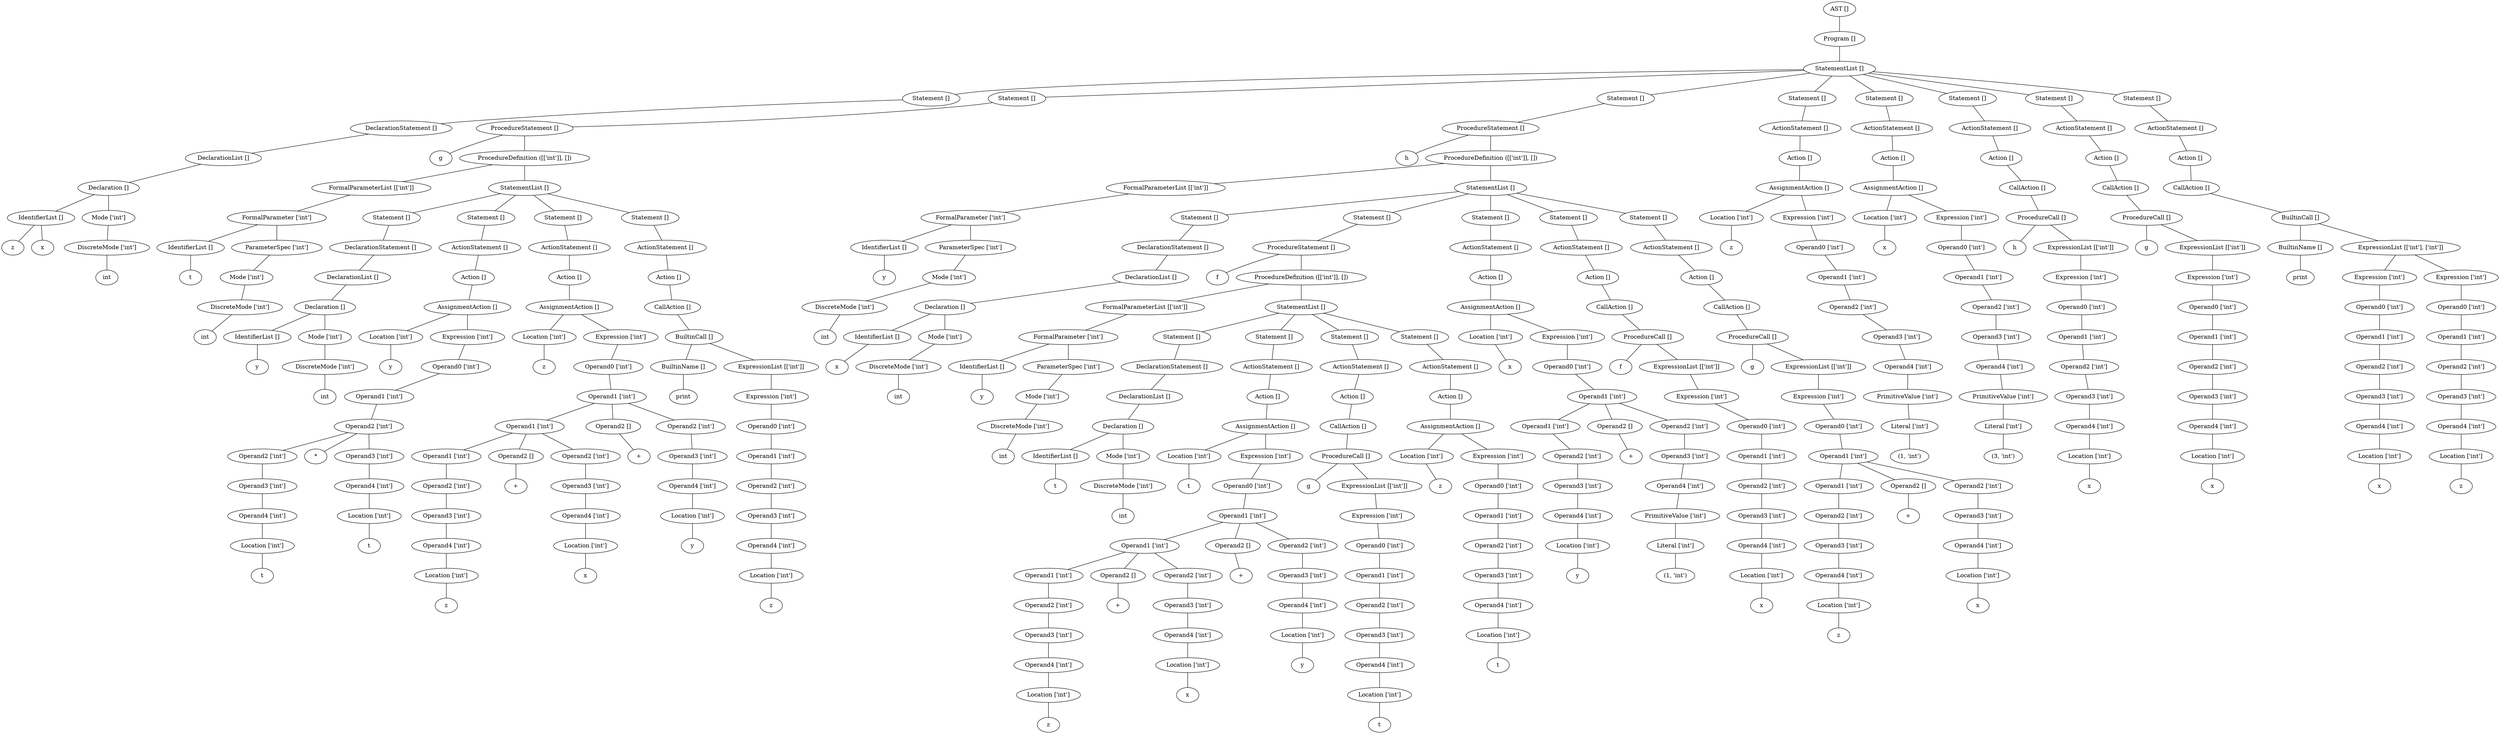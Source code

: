 graph G {
139882361624168 [label="AST []"];
139882361624280 [label="AST []"];
139882361624168 -- 139882361624280;
139882361624280 [label="Program []"];
139882361625176 [label="Program []"];
139882361624280 -- 139882361625176;
139882361625176 [label="StatementList []"];
139882368490800 [label="StatementList []"];
139882361625176 -- 139882368490800;
139882368490800 [label="Statement []"];
139882368421056 [label="Statement []"];
139882368490800 -- 139882368421056;
139882368421056 [label="DeclarationStatement []"];
139882361781216 [label="DeclarationStatement []"];
139882368421056 -- 139882361781216;
139882361781216 [label="DeclarationList []"];
139882368031824 [label="DeclarationList []"];
139882361781216 -- 139882368031824;
139882368031824 [label="Declaration []"];
139882368029696 [label="Declaration []"];
139882368031824 -- 139882368029696;
139882368029696 [label="IdentifierList []"];
12088531914286203526 [label=z];
139882368029696 -- 12088531914286203526;
9764733096586455862 [label=x];
139882368029696 -- 9764733096586455862;
139882368418928 [label="Declaration []"];
139882368031824 -- 139882368418928;
139882368418928 [label="Mode ['int']"];
139882367261496 [label="Mode ['int']"];
139882368418928 -- 139882367261496;
139882367261496 [label="DiscreteMode ['int']"];
9551794071788942203 [label=int];
139882367261496 -- 9551794071788942203;
139882368032048 [label="StatementList []"];
139882361625176 -- 139882368032048;
139882368032048 [label="Statement []"];
139882368031992 [label="Statement []"];
139882368032048 -- 139882368031992;
139882368031992 [label="ProcedureStatement []"];
9229173465375744227 [label=g];
139882368031992 -- 9229173465375744227;
139882392525008 [label="ProcedureStatement []"];
139882368031992 -- 139882392525008;
139882392525008 [label="ProcedureDefinition ([['int']], [])"];
139882368031936 [label="ProcedureDefinition ([['int']], [])"];
139882392525008 -- 139882368031936;
139882368031936 [label="FormalParameterList [['int']]"];
139882368032496 [label="FormalParameterList [['int']]"];
139882368031936 -- 139882368032496;
139882368032496 [label="FormalParameter ['int']"];
139882368032216 [label="FormalParameter ['int']"];
139882368032496 -- 139882368032216;
139882368032216 [label="IdentifierList []"];
10571625333401249136 [label=t];
139882368032216 -- 10571625333401249136;
139882368032384 [label="FormalParameter ['int']"];
139882368032496 -- 139882368032384;
139882368032384 [label="ParameterSpec ['int']"];
139882368032272 [label="ParameterSpec ['int']"];
139882368032384 -- 139882368032272;
139882368032272 [label="Mode ['int']"];
139882368031712 [label="Mode ['int']"];
139882368032272 -- 139882368031712;
139882368031712 [label="DiscreteMode ['int']"];
10963592854388735508 [label=int];
139882368031712 -- 10963592854388735508;
139882392526184 [label="ProcedureDefinition ([['int']], [])"];
139882392525008 -- 139882392526184;
139882392526184 [label="StatementList []"];
139882392522880 [label="StatementList []"];
139882392526184 -- 139882392522880;
139882392522880 [label="Statement []"];
139882392523272 [label="Statement []"];
139882392522880 -- 139882392523272;
139882392523272 [label="DeclarationStatement []"];
139882368032608 [label="DeclarationStatement []"];
139882392523272 -- 139882368032608;
139882368032608 [label="DeclarationList []"];
139882392523104 [label="DeclarationList []"];
139882368032608 -- 139882392523104;
139882392523104 [label="Declaration []"];
139882392522936 [label="Declaration []"];
139882392523104 -- 139882392522936;
139882392522936 [label="IdentifierList []"];
10332122304135463111 [label=y];
139882392522936 -- 10332122304135463111;
139882392522992 [label="Declaration []"];
139882392523104 -- 139882392522992;
139882392522992 [label="Mode ['int']"];
139882368032552 [label="Mode ['int']"];
139882392522992 -- 139882368032552;
139882368032552 [label="DiscreteMode ['int']"];
13379776134826418608 [label=int];
139882368032552 -- 13379776134826418608;
139882392524056 [label="StatementList []"];
139882392526184 -- 139882392524056;
139882392524056 [label="Statement []"];
139882392524168 [label="Statement []"];
139882392524056 -- 139882392524168;
139882392524168 [label="ActionStatement []"];
139882368526600 [label="ActionStatement []"];
139882392524168 -- 139882368526600;
139882368526600 [label="Action []"];
139882392523608 [label="Action []"];
139882368526600 -- 139882392523608;
139882392523608 [label="AssignmentAction []"];
139882392523384 [label="AssignmentAction []"];
139882392523608 -- 139882392523384;
139882392523384 [label="Location ['int']"];
10137377978372555676 [label=y];
139882392523384 -- 10137377978372555676;
139882368525704 [label="AssignmentAction []"];
139882392523608 -- 139882368525704;
139882368525704 [label="Expression ['int']"];
139882392524112 [label="Expression ['int']"];
139882368525704 -- 139882392524112;
139882392524112 [label="Operand0 ['int']"];
139882392523776 [label="Operand0 ['int']"];
139882392524112 -- 139882392523776;
139882392523776 [label="Operand1 ['int']"];
139882392524000 [label="Operand1 ['int']"];
139882392523776 -- 139882392524000;
139882392524000 [label="Operand2 ['int']"];
139882392523664 [label="Operand2 ['int']"];
139882392524000 -- 139882392523664;
139882392523664 [label="Operand2 ['int']"];
139882392523496 [label="Operand2 ['int']"];
139882392523664 -- 139882392523496;
139882392523496 [label="Operand3 ['int']"];
139882392523552 [label="Operand3 ['int']"];
139882392523496 -- 139882392523552;
139882392523552 [label="Operand4 ['int']"];
139882392523440 [label="Operand4 ['int']"];
139882392523552 -- 139882392523440;
139882392523440 [label="Location ['int']"];
12617390374799254763 [label=t];
139882392523440 -- 12617390374799254763;
13700372746675149153 [label="*"];
139882392524000 -- 13700372746675149153;
139882392523832 [label="Operand2 ['int']"];
139882392524000 -- 139882392523832;
139882392523832 [label="Operand3 ['int']"];
139882392523888 [label="Operand3 ['int']"];
139882392523832 -- 139882392523888;
139882392523888 [label="Operand4 ['int']"];
139882392523720 [label="Operand4 ['int']"];
139882392523888 -- 139882392523720;
139882392523720 [label="Location ['int']"];
12515049672600481998 [label=t];
139882392523720 -- 12515049672600481998;
139882392525512 [label="StatementList []"];
139882392526184 -- 139882392525512;
139882392525512 [label="Statement []"];
139882392525344 [label="Statement []"];
139882392525512 -- 139882392525344;
139882392525344 [label="ActionStatement []"];
139882392524280 [label="ActionStatement []"];
139882392525344 -- 139882392524280;
139882392524280 [label="Action []"];
139882392525456 [label="Action []"];
139882392524280 -- 139882392525456;
139882392525456 [label="AssignmentAction []"];
139882392522824 [label="AssignmentAction []"];
139882392525456 -- 139882392522824;
139882392522824 [label="Location ['int']"];
12172554171077506974 [label=z];
139882392522824 -- 12172554171077506974;
139882392525400 [label="AssignmentAction []"];
139882392525456 -- 139882392525400;
139882392525400 [label="Expression ['int']"];
139882392525064 [label="Expression ['int']"];
139882392525400 -- 139882392525064;
139882392525064 [label="Operand0 ['int']"];
139882392525288 [label="Operand0 ['int']"];
139882392525064 -- 139882392525288;
139882392525288 [label="Operand1 ['int']"];
139882392524952 [label="Operand1 ['int']"];
139882392525288 -- 139882392524952;
139882392524952 [label="Operand1 ['int']"];
139882392524504 [label="Operand1 ['int']"];
139882392524952 -- 139882392524504;
139882392524504 [label="Operand1 ['int']"];
139882392524448 [label="Operand1 ['int']"];
139882392524504 -- 139882392524448;
139882392524448 [label="Operand2 ['int']"];
139882392523216 [label="Operand2 ['int']"];
139882392524448 -- 139882392523216;
139882392523216 [label="Operand3 ['int']"];
139882392523160 [label="Operand3 ['int']"];
139882392523216 -- 139882392523160;
139882392523160 [label="Operand4 ['int']"];
139882392524224 [label="Operand4 ['int']"];
139882392523160 -- 139882392524224;
139882392524224 [label="Location ['int']"];
12083404329531820080 [label=z];
139882392524224 -- 12083404329531820080;
139882392524560 [label="Operand1 ['int']"];
139882392524952 -- 139882392524560;
139882392524560 [label="Operand2 []"];
9390084425887618687 [label="+"];
139882392524560 -- 9390084425887618687;
139882392524896 [label="Operand1 ['int']"];
139882392524952 -- 139882392524896;
139882392524896 [label="Operand2 ['int']"];
139882392524784 [label="Operand2 ['int']"];
139882392524896 -- 139882392524784;
139882392524784 [label="Operand3 ['int']"];
139882392524728 [label="Operand3 ['int']"];
139882392524784 -- 139882392524728;
139882392524728 [label="Operand4 ['int']"];
139882392524392 [label="Operand4 ['int']"];
139882392524728 -- 139882392524392;
139882392524392 [label="Location ['int']"];
11311121684742536955 [label=x];
139882392524392 -- 11311121684742536955;
139882392524616 [label="Operand1 ['int']"];
139882392525288 -- 139882392524616;
139882392524616 [label="Operand2 []"];
11432014854355377902 [label="+"];
139882392524616 -- 11432014854355377902;
139882392525232 [label="Operand1 ['int']"];
139882392525288 -- 139882392525232;
139882392525232 [label="Operand2 ['int']"];
139882392524672 [label="Operand2 ['int']"];
139882392525232 -- 139882392524672;
139882392524672 [label="Operand3 ['int']"];
139882392525176 [label="Operand3 ['int']"];
139882392524672 -- 139882392525176;
139882392525176 [label="Operand4 ['int']"];
139882392524840 [label="Operand4 ['int']"];
139882392525176 -- 139882392524840;
139882392524840 [label="Location ['int']"];
13548373932292020656 [label=y];
139882392524840 -- 13548373932292020656;
139882392525624 [label="StatementList []"];
139882392526184 -- 139882392525624;
139882392525624 [label="Statement []"];
139882392526352 [label="Statement []"];
139882392525624 -- 139882392526352;
139882392526352 [label="ActionStatement []"];
139882392526240 [label="ActionStatement []"];
139882392526352 -- 139882392526240;
139882392526240 [label="Action []"];
139882392525680 [label="Action []"];
139882392526240 -- 139882392525680;
139882392525680 [label="CallAction []"];
139882392526128 [label="CallAction []"];
139882392525680 -- 139882392526128;
139882392526128 [label="BuiltinCall []"];
139882392523944 [label="BuiltinCall []"];
139882392526128 -- 139882392523944;
139882392523944 [label="BuiltinName []"];
9621369293043526323 [label=print];
139882392523944 -- 9621369293043526323;
139882392526072 [label="BuiltinCall []"];
139882392526128 -- 139882392526072;
139882392526072 [label="ExpressionList [['int']]"];
139882392526016 [label="ExpressionList [['int']]"];
139882392526072 -- 139882392526016;
139882392526016 [label="Expression ['int']"];
139882392525960 [label="Expression ['int']"];
139882392526016 -- 139882392525960;
139882392525960 [label="Operand0 ['int']"];
139882392525904 [label="Operand0 ['int']"];
139882392525960 -- 139882392525904;
139882392525904 [label="Operand1 ['int']"];
139882392525848 [label="Operand1 ['int']"];
139882392525904 -- 139882392525848;
139882392525848 [label="Operand2 ['int']"];
139882392523328 [label="Operand2 ['int']"];
139882392525848 -- 139882392523328;
139882392523328 [label="Operand3 ['int']"];
139882392525736 [label="Operand3 ['int']"];
139882392523328 -- 139882392525736;
139882392525736 [label="Operand4 ['int']"];
139882392525568 [label="Operand4 ['int']"];
139882392525736 -- 139882392525568;
139882392525568 [label="Location ['int']"];
12052496194928342673 [label=z];
139882392525568 -- 12052496194928342673;
139882368032440 [label="StatementList []"];
139882361625176 -- 139882368032440;
139882368032440 [label="Statement []"];
139882368032720 [label="Statement []"];
139882368032440 -- 139882368032720;
139882368032720 [label="ProcedureStatement []"];
13054237210320153927 [label=h];
139882368032720 -- 13054237210320153927;
139882362591328 [label="ProcedureStatement []"];
139882368032720 -- 139882362591328;
139882362591328 [label="ProcedureDefinition ([['int']], [])"];
139882393038744 [label="ProcedureDefinition ([['int']], [])"];
139882362591328 -- 139882393038744;
139882393038744 [label="FormalParameterList [['int']]"];
139882392525792 [label="FormalParameterList [['int']]"];
139882393038744 -- 139882392525792;
139882392525792 [label="FormalParameter ['int']"];
139882368538888 [label="FormalParameter ['int']"];
139882392525792 -- 139882368538888;
139882368538888 [label="IdentifierList []"];
11773752088839586211 [label=y];
139882368538888 -- 11773752088839586211;
139882368032104 [label="FormalParameter ['int']"];
139882392525792 -- 139882368032104;
139882368032104 [label="ParameterSpec ['int']"];
139882392526296 [label="ParameterSpec ['int']"];
139882368032104 -- 139882392526296;
139882392526296 [label="Mode ['int']"];
139882368032664 [label="Mode ['int']"];
139882392526296 -- 139882368032664;
139882368032664 [label="DiscreteMode ['int']"];
12284184705765681773 [label=int];
139882368032664 -- 12284184705765681773;
139882362592168 [label="ProcedureDefinition ([['int']], [])"];
139882362591328 -- 139882362592168;
139882362592168 [label="StatementList []"];
139882367746176 [label="StatementList []"];
139882362592168 -- 139882367746176;
139882367746176 [label="Statement []"];
139882367746568 [label="Statement []"];
139882367746176 -- 139882367746568;
139882367746568 [label="DeclarationStatement []"];
139882392526632 [label="DeclarationStatement []"];
139882367746568 -- 139882392526632;
139882392526632 [label="DeclarationList []"];
139882367746400 [label="DeclarationList []"];
139882392526632 -- 139882367746400;
139882367746400 [label="Declaration []"];
139882367746232 [label="Declaration []"];
139882367746400 -- 139882367746232;
139882367746232 [label="IdentifierList []"];
10076151860831027091 [label=x];
139882367746232 -- 10076151860831027091;
139882367746288 [label="Declaration []"];
139882367746400 -- 139882367746288;
139882367746288 [label="Mode ['int']"];
139882392526576 [label="Mode ['int']"];
139882367746288 -- 139882392526576;
139882392526576 [label="DiscreteMode ['int']"];
10565529766431621156 [label=int];
139882392526576 -- 10565529766431621156;
139882367746736 [label="StatementList []"];
139882362592168 -- 139882367746736;
139882367746736 [label="Statement []"];
139882367746792 [label="Statement []"];
139882367746736 -- 139882367746792;
139882367746792 [label="ProcedureStatement []"];
12957435868553996259 [label=f];
139882367746792 -- 12957435868553996259;
139882367750096 [label="ProcedureStatement []"];
139882367746792 -- 139882367750096;
139882367750096 [label="ProcedureDefinition ([['int']], [])"];
139882367746680 [label="ProcedureDefinition ([['int']], [])"];
139882367750096 -- 139882367746680;
139882367746680 [label="FormalParameterList [['int']]"];
139882367747240 [label="FormalParameterList [['int']]"];
139882367746680 -- 139882367747240;
139882367747240 [label="FormalParameter ['int']"];
139882367746960 [label="FormalParameter ['int']"];
139882367747240 -- 139882367746960;
139882367746960 [label="IdentifierList []"];
10254511155669155492 [label=y];
139882367746960 -- 10254511155669155492;
139882367747128 [label="FormalParameter ['int']"];
139882367747240 -- 139882367747128;
139882367747128 [label="ParameterSpec ['int']"];
139882367747016 [label="ParameterSpec ['int']"];
139882367747128 -- 139882367747016;
139882367747016 [label="Mode ['int']"];
139882367746624 [label="Mode ['int']"];
139882367747016 -- 139882367746624;
139882367746624 [label="DiscreteMode ['int']"];
13487500750852672237 [label=int];
139882367746624 -- 13487500750852672237;
139882362589424 [label="ProcedureDefinition ([['int']], [])"];
139882367750096 -- 139882362589424;
139882362589424 [label="StatementList []"];
139882367747576 [label="StatementList []"];
139882362589424 -- 139882367747576;
139882367747576 [label="Statement []"];
139882367747968 [label="Statement []"];
139882367747576 -- 139882367747968;
139882367747968 [label="DeclarationStatement []"];
139882367747352 [label="DeclarationStatement []"];
139882367747968 -- 139882367747352;
139882367747352 [label="DeclarationList []"];
139882367747800 [label="DeclarationList []"];
139882367747352 -- 139882367747800;
139882367747800 [label="Declaration []"];
139882367747632 [label="Declaration []"];
139882367747800 -- 139882367747632;
139882367747632 [label="IdentifierList []"];
10783134755114579578 [label=t];
139882367747632 -- 10783134755114579578;
139882367747688 [label="Declaration []"];
139882367747800 -- 139882367747688;
139882367747688 [label="Mode ['int']"];
139882367747296 [label="Mode ['int']"];
139882367747688 -- 139882367747296;
139882367747296 [label="DiscreteMode ['int']"];
11020170073413036599 [label=int];
139882367747296 -- 11020170073413036599;
139882367749424 [label="StatementList []"];
139882362589424 -- 139882367749424;
139882367749424 [label="Statement []"];
139882367749256 [label="Statement []"];
139882367749424 -- 139882367749256;
139882367749256 [label="ActionStatement []"];
139882367748024 [label="ActionStatement []"];
139882367749256 -- 139882367748024;
139882367748024 [label="Action []"];
139882367749368 [label="Action []"];
139882367748024 -- 139882367749368;
139882367749368 [label="AssignmentAction []"];
139882367748080 [label="AssignmentAction []"];
139882367749368 -- 139882367748080;
139882367748080 [label="Location ['int']"];
10583885481190237728 [label=t];
139882367748080 -- 10583885481190237728;
139882367749312 [label="AssignmentAction []"];
139882367749368 -- 139882367749312;
139882367749312 [label="Expression ['int']"];
139882367748976 [label="Expression ['int']"];
139882367749312 -- 139882367748976;
139882367748976 [label="Operand0 ['int']"];
139882367749200 [label="Operand0 ['int']"];
139882367748976 -- 139882367749200;
139882367749200 [label="Operand1 ['int']"];
139882367748864 [label="Operand1 ['int']"];
139882367749200 -- 139882367748864;
139882367748864 [label="Operand1 ['int']"];
139882367748416 [label="Operand1 ['int']"];
139882367748864 -- 139882367748416;
139882367748416 [label="Operand1 ['int']"];
139882367748360 [label="Operand1 ['int']"];
139882367748416 -- 139882367748360;
139882367748360 [label="Operand2 ['int']"];
139882367748192 [label="Operand2 ['int']"];
139882367748360 -- 139882367748192;
139882367748192 [label="Operand3 ['int']"];
139882367748248 [label="Operand3 ['int']"];
139882367748192 -- 139882367748248;
139882367748248 [label="Operand4 ['int']"];
139882367748136 [label="Operand4 ['int']"];
139882367748248 -- 139882367748136;
139882367748136 [label="Location ['int']"];
12643591041262329303 [label=z];
139882367748136 -- 12643591041262329303;
139882367748472 [label="Operand1 ['int']"];
139882367748864 -- 139882367748472;
139882367748472 [label="Operand2 []"];
11826861865295310963 [label="+"];
139882367748472 -- 11826861865295310963;
139882367748808 [label="Operand1 ['int']"];
139882367748864 -- 139882367748808;
139882367748808 [label="Operand2 ['int']"];
139882367748696 [label="Operand2 ['int']"];
139882367748808 -- 139882367748696;
139882367748696 [label="Operand3 ['int']"];
139882367748640 [label="Operand3 ['int']"];
139882367748696 -- 139882367748640;
139882367748640 [label="Operand4 ['int']"];
139882367748304 [label="Operand4 ['int']"];
139882367748640 -- 139882367748304;
139882367748304 [label="Location ['int']"];
12617740127678104291 [label=x];
139882367748304 -- 12617740127678104291;
139882367748528 [label="Operand1 ['int']"];
139882367749200 -- 139882367748528;
139882367748528 [label="Operand2 []"];
9738886070143971571 [label="+"];
139882367748528 -- 9738886070143971571;
139882367749144 [label="Operand1 ['int']"];
139882367749200 -- 139882367749144;
139882367749144 [label="Operand2 ['int']"];
139882367748584 [label="Operand2 ['int']"];
139882367749144 -- 139882367748584;
139882367748584 [label="Operand3 ['int']"];
139882367749088 [label="Operand3 ['int']"];
139882367748584 -- 139882367749088;
139882367749088 [label="Operand4 ['int']"];
139882367748752 [label="Operand4 ['int']"];
139882367749088 -- 139882367748752;
139882367748752 [label="Location ['int']"];
9695174942353452614 [label=y];
139882367748752 -- 9695174942353452614;
139882367749592 [label="StatementList []"];
139882362589424 -- 139882367749592;
139882367749592 [label="Statement []"];
139882367749704 [label="Statement []"];
139882367749592 -- 139882367749704;
139882367749704 [label="ActionStatement []"];
139882367750040 [label="ActionStatement []"];
139882367749704 -- 139882367750040;
139882367750040 [label="Action []"];
139882367749480 [label="Action []"];
139882367750040 -- 139882367749480;
139882367749480 [label="CallAction []"];
139882367749928 [label="CallAction []"];
139882367749480 -- 139882367749928;
139882367749928 [label="ProcedureCall []"];
12326128670975378431 [label=g];
139882367749928 -- 12326128670975378431;
139882367749872 [label="ProcedureCall []"];
139882367749928 -- 139882367749872;
139882367749872 [label="ExpressionList [['int']]"];
139882367749816 [label="ExpressionList [['int']]"];
139882367749872 -- 139882367749816;
139882367749816 [label="Expression ['int']"];
139882367749760 [label="Expression ['int']"];
139882367749816 -- 139882367749760;
139882367749760 [label="Operand0 ['int']"];
139882367749032 [label="Operand0 ['int']"];
139882367749760 -- 139882367749032;
139882367749032 [label="Operand1 ['int']"];
139882367747912 [label="Operand1 ['int']"];
139882367749032 -- 139882367747912;
139882367747912 [label="Operand2 ['int']"];
139882367749536 [label="Operand2 ['int']"];
139882367747912 -- 139882367749536;
139882367749536 [label="Operand3 ['int']"];
139882367749648 [label="Operand3 ['int']"];
139882367749536 -- 139882367749648;
139882367749648 [label="Operand4 ['int']"];
139882367747520 [label="Operand4 ['int']"];
139882367749648 -- 139882367747520;
139882367747520 [label="Location ['int']"];
12309793946865325631 [label=t];
139882367747520 -- 12309793946865325631;
139882362589928 [label="StatementList []"];
139882362589424 -- 139882362589928;
139882362589928 [label="Statement []"];
139882362589872 [label="Statement []"];
139882362589928 -- 139882362589872;
139882362589872 [label="ActionStatement []"];
139882362589368 [label="ActionStatement []"];
139882362589872 -- 139882362589368;
139882362589368 [label="Action []"];
139882362589760 [label="Action []"];
139882362589368 -- 139882362589760;
139882362589760 [label="AssignmentAction []"];
139882367748920 [label="AssignmentAction []"];
139882362589760 -- 139882367748920;
139882367748920 [label="Location ['int']"];
9675347508982813627 [label=z];
139882367748920 -- 9675347508982813627;
139882362589704 [label="AssignmentAction []"];
139882362589760 -- 139882362589704;
139882362589704 [label="Expression ['int']"];
139882362589648 [label="Expression ['int']"];
139882362589704 -- 139882362589648;
139882362589648 [label="Operand0 ['int']"];
139882362589592 [label="Operand0 ['int']"];
139882362589648 -- 139882362589592;
139882362589592 [label="Operand1 ['int']"];
139882362589536 [label="Operand1 ['int']"];
139882362589592 -- 139882362589536;
139882362589536 [label="Operand2 ['int']"];
139882367747856 [label="Operand2 ['int']"];
139882362589536 -- 139882367747856;
139882367747856 [label="Operand3 ['int']"];
139882362589256 [label="Operand3 ['int']"];
139882367747856 -- 139882362589256;
139882362589256 [label="Operand4 ['int']"];
139882362589312 [label="Operand4 ['int']"];
139882362589256 -- 139882362589312;
139882362589312 [label="Location ['int']"];
10568998942693473997 [label=t];
139882362589312 -- 10568998942693473997;
139882362590656 [label="StatementList []"];
139882362592168 -- 139882362590656;
139882362590656 [label="Statement []"];
139882362590488 [label="Statement []"];
139882362590656 -- 139882362590488;
139882362590488 [label="ActionStatement []"];
139882367746904 [label="ActionStatement []"];
139882362590488 -- 139882367746904;
139882367746904 [label="Action []"];
139882362590600 [label="Action []"];
139882367746904 -- 139882362590600;
139882362590600 [label="AssignmentAction []"];
139882367746120 [label="AssignmentAction []"];
139882362590600 -- 139882367746120;
139882367746120 [label="Location ['int']"];
13700150493149171729 [label=x];
139882367746120 -- 13700150493149171729;
139882362590544 [label="AssignmentAction []"];
139882362590600 -- 139882362590544;
139882362590544 [label="Expression ['int']"];
139882362589480 [label="Expression ['int']"];
139882362590544 -- 139882362589480;
139882362589480 [label="Operand0 ['int']"];
139882362590432 [label="Operand0 ['int']"];
139882362589480 -- 139882362590432;
139882362590432 [label="Operand1 ['int']"];
139882362590096 [label="Operand1 ['int']"];
139882362590432 -- 139882362590096;
139882362590096 [label="Operand1 ['int']"];
139882362590208 [label="Operand1 ['int']"];
139882362590096 -- 139882362590208;
139882362590208 [label="Operand2 ['int']"];
139882367746512 [label="Operand2 ['int']"];
139882362590208 -- 139882367746512;
139882367746512 [label="Operand3 ['int']"];
139882367746848 [label="Operand3 ['int']"];
139882367746512 -- 139882367746848;
139882367746848 [label="Operand4 ['int']"];
139882367747464 [label="Operand4 ['int']"];
139882367746848 -- 139882367747464;
139882367747464 [label="Location ['int']"];
10229199371106787475 [label=y];
139882367747464 -- 10229199371106787475;
139882362590040 [label="Operand1 ['int']"];
139882362590432 -- 139882362590040;
139882362590040 [label="Operand2 []"];
12469205055622886439 [label="+"];
139882362590040 -- 12469205055622886439;
139882362590376 [label="Operand1 ['int']"];
139882362590432 -- 139882362590376;
139882362590376 [label="Operand2 ['int']"];
139882362590320 [label="Operand2 ['int']"];
139882362590376 -- 139882362590320;
139882362590320 [label="Operand3 ['int']"];
139882362590152 [label="Operand3 ['int']"];
139882362590320 -- 139882362590152;
139882362590152 [label="Operand4 ['int']"];
139882362589816 [label="Operand4 ['int']"];
139882362590152 -- 139882362589816;
139882362589816 [label="PrimitiveValue ['int']"];
139882367747184 [label="PrimitiveValue ['int']"];
139882362589816 -- 139882367747184;
139882367747184 [label="Literal ['int']"];
10817321095647520133 [label="(1, 'int')"];
139882367747184 -- 10817321095647520133;
139882362590824 [label="StatementList []"];
139882362592168 -- 139882362590824;
139882362590824 [label="Statement []"];
139882362591384 [label="Statement []"];
139882362590824 -- 139882362591384;
139882362591384 [label="ActionStatement []"];
139882362591272 [label="ActionStatement []"];
139882362591384 -- 139882362591272;
139882362591272 [label="Action []"];
139882362590712 [label="Action []"];
139882362591272 -- 139882362590712;
139882362590712 [label="CallAction []"];
139882362591160 [label="CallAction []"];
139882362590712 -- 139882362591160;
139882362591160 [label="ProcedureCall []"];
12358863296066886521 [label=f];
139882362591160 -- 12358863296066886521;
139882362591104 [label="ProcedureCall []"];
139882362591160 -- 139882362591104;
139882362591104 [label="ExpressionList [['int']]"];
139882362591048 [label="ExpressionList [['int']]"];
139882362591104 -- 139882362591048;
139882362591048 [label="Expression ['int']"];
139882362590992 [label="Expression ['int']"];
139882362591048 -- 139882362590992;
139882362590992 [label="Operand0 ['int']"];
139882362589984 [label="Operand0 ['int']"];
139882362590992 -- 139882362589984;
139882362589984 [label="Operand1 ['int']"];
139882367749984 [label="Operand1 ['int']"];
139882362589984 -- 139882367749984;
139882367749984 [label="Operand2 ['int']"];
139882362590768 [label="Operand2 ['int']"];
139882367749984 -- 139882362590768;
139882362590768 [label="Operand3 ['int']"];
139882362590880 [label="Operand3 ['int']"];
139882362590768 -- 139882362590880;
139882362590880 [label="Operand4 ['int']"];
139882367746456 [label="Operand4 ['int']"];
139882362590880 -- 139882367746456;
139882367746456 [label="Location ['int']"];
9294336723978851610 [label=x];
139882367746456 -- 9294336723978851610;
139882362591552 [label="StatementList []"];
139882362592168 -- 139882362591552;
139882362591552 [label="Statement []"];
139882362592448 [label="Statement []"];
139882362591552 -- 139882362592448;
139882362592448 [label="ActionStatement []"];
139882362592336 [label="ActionStatement []"];
139882362592448 -- 139882362592336;
139882362592336 [label="Action []"];
139882362591440 [label="Action []"];
139882362592336 -- 139882362591440;
139882362591440 [label="CallAction []"];
139882362591832 [label="CallAction []"];
139882362591440 -- 139882362591832;
139882362591832 [label="ProcedureCall []"];
11019060152461644504 [label=g];
139882362591832 -- 11019060152461644504;
139882362592280 [label="ProcedureCall []"];
139882362591832 -- 139882362592280;
139882362592280 [label="ExpressionList [['int']]"];
139882362592224 [label="ExpressionList [['int']]"];
139882362592280 -- 139882362592224;
139882362592224 [label="Expression ['int']"];
139882362591776 [label="Expression ['int']"];
139882362592224 -- 139882362591776;
139882362591776 [label="Operand0 ['int']"];
139882362592112 [label="Operand0 ['int']"];
139882362591776 -- 139882362592112;
139882362592112 [label="Operand1 ['int']"];
139882362590936 [label="Operand1 ['int']"];
139882362592112 -- 139882362590936;
139882362590936 [label="Operand1 ['int']"];
139882362590264 [label="Operand1 ['int']"];
139882362590936 -- 139882362590264;
139882362590264 [label="Operand2 ['int']"];
139882362591496 [label="Operand2 ['int']"];
139882362590264 -- 139882362591496;
139882362591496 [label="Operand3 ['int']"];
139882362591608 [label="Operand3 ['int']"];
139882362591496 -- 139882362591608;
139882362591608 [label="Operand4 ['int']"];
139882367747408 [label="Operand4 ['int']"];
139882362591608 -- 139882367747408;
139882367747408 [label="Location ['int']"];
11273636449825831467 [label=z];
139882367747408 -- 11273636449825831467;
139882362591720 [label="Operand1 ['int']"];
139882362592112 -- 139882362591720;
139882362591720 [label="Operand2 []"];
13458251533051848515 [label="+"];
139882362591720 -- 13458251533051848515;
139882362592056 [label="Operand1 ['int']"];
139882362592112 -- 139882362592056;
139882362592056 [label="Operand2 ['int']"];
139882362591944 [label="Operand2 ['int']"];
139882362592056 -- 139882362591944;
139882362591944 [label="Operand3 ['int']"];
139882362591888 [label="Operand3 ['int']"];
139882362591944 -- 139882362591888;
139882362591888 [label="Operand4 ['int']"];
139882362591664 [label="Operand4 ['int']"];
139882362591888 -- 139882362591664;
139882362591664 [label="Location ['int']"];
9613819541447699792 [label=x];
139882362591664 -- 9613819541447699792;
139882392526800 [label="StatementList []"];
139882361625176 -- 139882392526800;
139882392526800 [label="Statement []"];
139882362592728 [label="Statement []"];
139882392526800 -- 139882362592728;
139882362592728 [label="ActionStatement []"];
139882392526744 [label="ActionStatement []"];
139882362592728 -- 139882392526744;
139882392526744 [label="Action []"];
139882362592000 [label="Action []"];
139882392526744 -- 139882362592000;
139882362592000 [label="AssignmentAction []"];
139882368031880 [label="AssignmentAction []"];
139882362592000 -- 139882368031880;
139882368031880 [label="Location ['int']"];
9859980687413892822 [label=z];
139882368031880 -- 9859980687413892822;
139882362592504 [label="AssignmentAction []"];
139882362592000 -- 139882362592504;
139882362592504 [label="Expression ['int']"];
139882362592392 [label="Expression ['int']"];
139882362592504 -- 139882362592392;
139882362592392 [label="Operand0 ['int']"];
139882362592560 [label="Operand0 ['int']"];
139882362592392 -- 139882362592560;
139882362592560 [label="Operand1 ['int']"];
139882362592616 [label="Operand1 ['int']"];
139882362592560 -- 139882362592616;
139882362592616 [label="Operand2 ['int']"];
139882362591216 [label="Operand2 ['int']"];
139882362592616 -- 139882362591216;
139882362591216 [label="Operand3 ['int']"];
139882368032160 [label="Operand3 ['int']"];
139882362591216 -- 139882368032160;
139882368032160 [label="Operand4 ['int']"];
139882392524336 [label="Operand4 ['int']"];
139882368032160 -- 139882392524336;
139882392524336 [label="PrimitiveValue ['int']"];
139882362592784 [label="PrimitiveValue ['int']"];
139882392524336 -- 139882362592784;
139882362592784 [label="Literal ['int']"];
13329612042230106237 [label="(1, 'int')"];
139882362592784 -- 13329612042230106237;
139882362593064 [label="StatementList []"];
139882361625176 -- 139882362593064;
139882362593064 [label="Statement []"];
139882361622824 [label="Statement []"];
139882362593064 -- 139882361622824;
139882361622824 [label="ActionStatement []"];
139882362592952 [label="ActionStatement []"];
139882361622824 -- 139882362592952;
139882362592952 [label="Action []"];
139882361622712 [label="Action []"];
139882362592952 -- 139882361622712;
139882361622712 [label="AssignmentAction []"];
139882392526688 [label="AssignmentAction []"];
139882361622712 -- 139882392526688;
139882392526688 [label="Location ['int']"];
10433054433597280091 [label=x];
139882392526688 -- 10433054433597280091;
139882361622656 [label="AssignmentAction []"];
139882361622712 -- 139882361622656;
139882361622656 [label="Expression ['int']"];
139882361622600 [label="Expression ['int']"];
139882361622656 -- 139882361622600;
139882361622600 [label="Operand0 ['int']"];
139882362593232 [label="Operand0 ['int']"];
139882361622600 -- 139882362593232;
139882362593232 [label="Operand1 ['int']"];
139882362593176 [label="Operand1 ['int']"];
139882362593232 -- 139882362593176;
139882362593176 [label="Operand2 ['int']"];
139882362593120 [label="Operand2 ['int']"];
139882362593176 -- 139882362593120;
139882362593120 [label="Operand3 ['int']"];
139882392526520 [label="Operand3 ['int']"];
139882362593120 -- 139882392526520;
139882392526520 [label="Operand4 ['int']"];
139882362592672 [label="Operand4 ['int']"];
139882392526520 -- 139882362592672;
139882362592672 [label="PrimitiveValue ['int']"];
139882362592896 [label="PrimitiveValue ['int']"];
139882362592672 -- 139882362592896;
139882362592896 [label="Literal ['int']"];
10096280533308341864 [label="(3, 'int')"];
139882362592896 -- 10096280533308341864;
139882361623048 [label="StatementList []"];
139882361625176 -- 139882361623048;
139882361623048 [label="Statement []"];
139882361623608 [label="Statement []"];
139882361623048 -- 139882361623608;
139882361623608 [label="ActionStatement []"];
139882361623496 [label="ActionStatement []"];
139882361623608 -- 139882361623496;
139882361623496 [label="Action []"];
139882361622936 [label="Action []"];
139882361623496 -- 139882361622936;
139882361622936 [label="CallAction []"];
139882361623384 [label="CallAction []"];
139882361622936 -- 139882361623384;
139882361623384 [label="ProcedureCall []"];
11764009466107397044 [label=h];
139882361623384 -- 11764009466107397044;
139882361623328 [label="ProcedureCall []"];
139882361623384 -- 139882361623328;
139882361623328 [label="ExpressionList [['int']]"];
139882361623272 [label="ExpressionList [['int']]"];
139882361623328 -- 139882361623272;
139882361623272 [label="Expression ['int']"];
139882361623216 [label="Expression ['int']"];
139882361623272 -- 139882361623216;
139882361623216 [label="Operand0 ['int']"];
139882361622768 [label="Operand0 ['int']"];
139882361623216 -- 139882361622768;
139882361622768 [label="Operand1 ['int']"];
139882392526464 [label="Operand1 ['int']"];
139882361622768 -- 139882392526464;
139882392526464 [label="Operand2 ['int']"];
139882361622992 [label="Operand2 ['int']"];
139882392526464 -- 139882361622992;
139882361622992 [label="Operand3 ['int']"];
139882361623104 [label="Operand3 ['int']"];
139882361622992 -- 139882361623104;
139882361623104 [label="Operand4 ['int']"];
139882362592840 [label="Operand4 ['int']"];
139882361623104 -- 139882362592840;
139882362592840 [label="Location ['int']"];
13567266042460648017 [label=x];
139882362592840 -- 13567266042460648017;
139882361623776 [label="StatementList []"];
139882361625176 -- 139882361623776;
139882361623776 [label="Statement []"];
139882361624336 [label="Statement []"];
139882361623776 -- 139882361624336;
139882361624336 [label="ActionStatement []"];
139882361624224 [label="ActionStatement []"];
139882361624336 -- 139882361624224;
139882361624224 [label="Action []"];
139882361623664 [label="Action []"];
139882361624224 -- 139882361623664;
139882361623664 [label="CallAction []"];
139882361624112 [label="CallAction []"];
139882361623664 -- 139882361624112;
139882361624112 [label="ProcedureCall []"];
13613174415345090265 [label=g];
139882361624112 -- 13613174415345090265;
139882361624056 [label="ProcedureCall []"];
139882361624112 -- 139882361624056;
139882361624056 [label="ExpressionList [['int']]"];
139882361624000 [label="ExpressionList [['int']]"];
139882361624056 -- 139882361624000;
139882361624000 [label="Expression ['int']"];
139882361623944 [label="Expression ['int']"];
139882361624000 -- 139882361623944;
139882361623944 [label="Operand0 ['int']"];
139882361623160 [label="Operand0 ['int']"];
139882361623944 -- 139882361623160;
139882361623160 [label="Operand1 ['int']"];
139882361622880 [label="Operand1 ['int']"];
139882361623160 -- 139882361622880;
139882361622880 [label="Operand2 ['int']"];
139882361623720 [label="Operand2 ['int']"];
139882361622880 -- 139882361623720;
139882361623720 [label="Operand3 ['int']"];
139882361623832 [label="Operand3 ['int']"];
139882361623720 -- 139882361623832;
139882361623832 [label="Operand4 ['int']"];
139882362593008 [label="Operand4 ['int']"];
139882361623832 -- 139882362593008;
139882362593008 [label="Location ['int']"];
11309212214183774510 [label=x];
139882362593008 -- 11309212214183774510;
139882361624448 [label="StatementList []"];
139882361625176 -- 139882361624448;
139882361624448 [label="Statement []"];
139882361624896 [label="Statement []"];
139882361624448 -- 139882361624896;
139882361624896 [label="ActionStatement []"];
139882361625624 [label="ActionStatement []"];
139882361624896 -- 139882361625624;
139882361625624 [label="Action []"];
139882361624504 [label="Action []"];
139882361625624 -- 139882361624504;
139882361624504 [label="CallAction []"];
139882361625008 [label="CallAction []"];
139882361624504 -- 139882361625008;
139882361625008 [label="BuiltinCall []"];
139882361623552 [label="BuiltinCall []"];
139882361625008 -- 139882361623552;
139882361623552 [label="BuiltinName []"];
11380399570223226969 [label=print];
139882361623552 -- 11380399570223226969;
139882361625456 [label="BuiltinCall []"];
139882361625008 -- 139882361625456;
139882361625456 [label="ExpressionList [['int'], ['int']]"];
139882361624840 [label="ExpressionList [['int'], ['int']]"];
139882361625456 -- 139882361624840;
139882361624840 [label="Expression ['int']"];
139882361624784 [label="Expression ['int']"];
139882361624840 -- 139882361624784;
139882361624784 [label="Operand0 ['int']"];
139882361624728 [label="Operand0 ['int']"];
139882361624784 -- 139882361624728;
139882361624728 [label="Operand1 ['int']"];
139882361624672 [label="Operand1 ['int']"];
139882361624728 -- 139882361624672;
139882361624672 [label="Operand2 ['int']"];
139882361623440 [label="Operand2 ['int']"];
139882361624672 -- 139882361623440;
139882361623440 [label="Operand3 ['int']"];
139882361624560 [label="Operand3 ['int']"];
139882361623440 -- 139882361624560;
139882361624560 [label="Operand4 ['int']"];
139882361624392 [label="Operand4 ['int']"];
139882361624560 -- 139882361624392;
139882361624392 [label="Location ['int']"];
11792359855673096739 [label=x];
139882361624392 -- 11792359855673096739;
139882361625400 [label="ExpressionList [['int'], ['int']]"];
139882361625456 -- 139882361625400;
139882361625400 [label="Expression ['int']"];
139882361625344 [label="Expression ['int']"];
139882361625400 -- 139882361625344;
139882361625344 [label="Operand0 ['int']"];
139882361625288 [label="Operand0 ['int']"];
139882361625344 -- 139882361625288;
139882361625288 [label="Operand1 ['int']"];
139882361625232 [label="Operand1 ['int']"];
139882361625288 -- 139882361625232;
139882361625232 [label="Operand2 ['int']"];
139882361625064 [label="Operand2 ['int']"];
139882361625232 -- 139882361625064;
139882361625064 [label="Operand3 ['int']"];
139882361625120 [label="Operand3 ['int']"];
139882361625064 -- 139882361625120;
139882361625120 [label="Operand4 ['int']"];
139882361624952 [label="Operand4 ['int']"];
139882361625120 -- 139882361624952;
139882361624952 [label="Location ['int']"];
12608857591732584903 [label=z];
139882361624952 -- 12608857591732584903;
}
